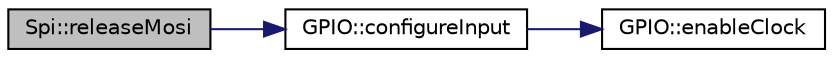 digraph "Spi::releaseMosi"
{
 // LATEX_PDF_SIZE
  edge [fontname="Helvetica",fontsize="10",labelfontname="Helvetica",labelfontsize="10"];
  node [fontname="Helvetica",fontsize="10",shape=record];
  rankdir="LR";
  Node1 [label="Spi::releaseMosi",height=0.2,width=0.4,color="black", fillcolor="grey75", style="filled", fontcolor="black",tooltip=" "];
  Node1 -> Node2 [color="midnightblue",fontsize="10",style="solid",fontname="Helvetica"];
  Node2 [label="GPIO::configureInput",height=0.2,width=0.4,color="black", fillcolor="white", style="filled",URL="$classGPIO.html#a04a861b0099bdcfc8927372fe404ba7f",tooltip=" "];
  Node2 -> Node3 [color="midnightblue",fontsize="10",style="solid",fontname="Helvetica"];
  Node3 [label="GPIO::enableClock",height=0.2,width=0.4,color="black", fillcolor="white", style="filled",URL="$classGPIO.html#a8938d91d0c11cc8772bb5f017148dadf",tooltip=" "];
}
